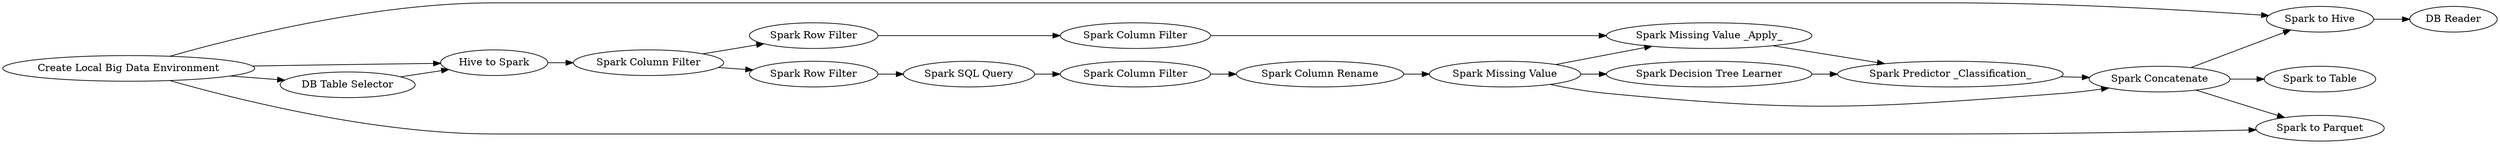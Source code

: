 digraph {
	"-6400241712227701945_230" [label="Spark SQL Query"]
	"276296240749505836_244" [label="Spark Column Filter"]
	"276296240749505836_242" [label="Spark Row Filter"]
	"-6400241712227701945_232" [label="Spark Column Rename"]
	"276296240749505836_262" [label="Spark to Hive"]
	"276296240749505836_260" [label="Spark Decision Tree Learner"]
	"276296240749505836_240" [label="Spark to Table"]
	"276296240749505836_261" [label="Spark Predictor _Classification_"]
	"276296240749505836_256" [label="Spark Column Filter"]
	"-6400241712227701945_231" [label="Spark Column Filter"]
	"276296240749505836_241" [label="Spark Row Filter"]
	"276296240749505836_263" [label="DB Reader"]
	"276296240749505836_212" [label="Create Local Big Data Environment"]
	"276296240749505836_233" [label="Spark Missing Value"]
	"276296240749505836_246" [label="Spark Missing Value _Apply_"]
	"276296240749505836_259" [label="Hive to Spark"]
	"276296240749505836_265" [label="Spark to Parquet"]
	"276296240749505836_210" [label="Spark Concatenate"]
	"276296240749505836_258" [label="DB Table Selector"]
	"276296240749505836_212" -> "276296240749505836_262"
	"276296240749505836_233" -> "276296240749505836_210"
	"276296240749505836_210" -> "276296240749505836_240"
	"276296240749505836_244" -> "276296240749505836_246"
	"276296240749505836_260" -> "276296240749505836_261"
	"-6400241712227701945_231" -> "-6400241712227701945_232"
	"276296240749505836_242" -> "276296240749505836_244"
	"276296240749505836_210" -> "276296240749505836_265"
	"276296240749505836_233" -> "276296240749505836_246"
	"276296240749505836_262" -> "276296240749505836_263"
	"276296240749505836_261" -> "276296240749505836_210"
	"-6400241712227701945_232" -> "276296240749505836_233"
	"276296240749505836_246" -> "276296240749505836_261"
	"276296240749505836_241" -> "-6400241712227701945_230"
	"276296240749505836_212" -> "276296240749505836_259"
	"276296240749505836_212" -> "276296240749505836_258"
	"276296240749505836_259" -> "276296240749505836_256"
	"276296240749505836_212" -> "276296240749505836_265"
	"276296240749505836_258" -> "276296240749505836_259"
	"276296240749505836_256" -> "276296240749505836_241"
	"276296240749505836_210" -> "276296240749505836_262"
	"-6400241712227701945_230" -> "-6400241712227701945_231"
	"276296240749505836_233" -> "276296240749505836_260"
	"276296240749505836_256" -> "276296240749505836_242"
	rankdir=LR
}
